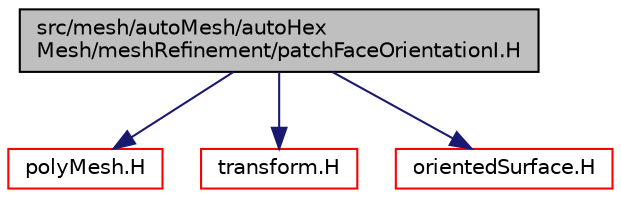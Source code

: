 digraph "src/mesh/autoMesh/autoHexMesh/meshRefinement/patchFaceOrientationI.H"
{
  bgcolor="transparent";
  edge [fontname="Helvetica",fontsize="10",labelfontname="Helvetica",labelfontsize="10"];
  node [fontname="Helvetica",fontsize="10",shape=record];
  Node1 [label="src/mesh/autoMesh/autoHex\lMesh/meshRefinement/patchFaceOrientationI.H",height=0.2,width=0.4,color="black", fillcolor="grey75", style="filled", fontcolor="black"];
  Node1 -> Node2 [color="midnightblue",fontsize="10",style="solid",fontname="Helvetica"];
  Node2 [label="polyMesh.H",height=0.2,width=0.4,color="red",URL="$a08645.html"];
  Node1 -> Node3 [color="midnightblue",fontsize="10",style="solid",fontname="Helvetica"];
  Node3 [label="transform.H",height=0.2,width=0.4,color="red",URL="$a09033.html",tooltip="3D tensor transformation operations. "];
  Node1 -> Node4 [color="midnightblue",fontsize="10",style="solid",fontname="Helvetica"];
  Node4 [label="orientedSurface.H",height=0.2,width=0.4,color="red",URL="$a07499.html"];
}
